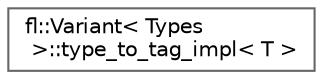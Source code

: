 digraph "Graphical Class Hierarchy"
{
 // INTERACTIVE_SVG=YES
 // LATEX_PDF_SIZE
  bgcolor="transparent";
  edge [fontname=Helvetica,fontsize=10,labelfontname=Helvetica,labelfontsize=10];
  node [fontname=Helvetica,fontsize=10,shape=box,height=0.2,width=0.4];
  rankdir="LR";
  Node0 [id="Node000000",label="fl::Variant\< Types\l \>::type_to_tag_impl\< T \>",height=0.2,width=0.4,color="grey40", fillcolor="white", style="filled",URL="$da/de8/structfl_1_1_variant_1_1type__to__tag__impl_3_01_t_01_4.html",tooltip=" "];
}

